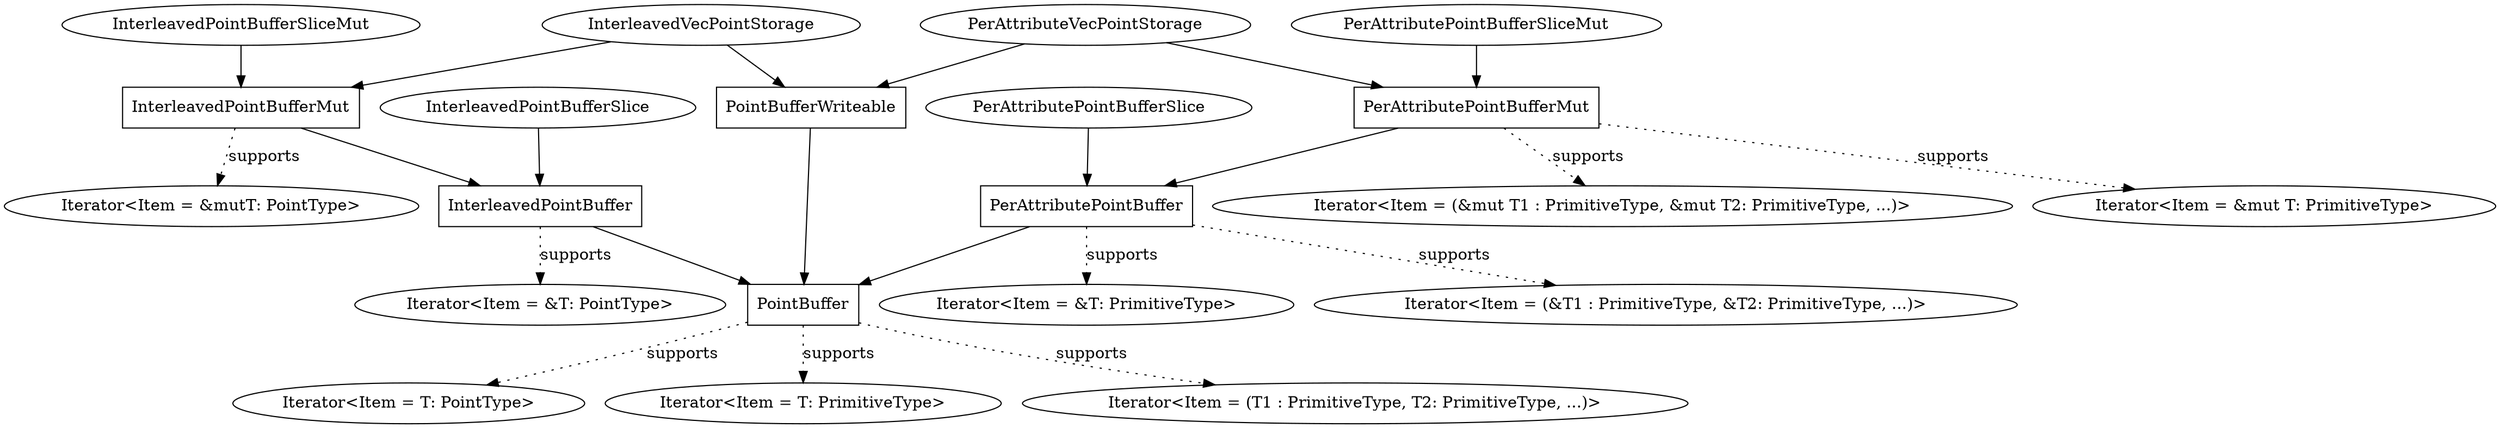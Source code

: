 digraph G {

    pointbuffer [shape=box, label="PointBuffer"];
    pointbuffermut [shape=box, label="PointBufferWriteable"];
    interleavedpointbuffer [shape=box, label="InterleavedPointBuffer"];
    interleavedpointbuffermut [shape=box, label="InterleavedPointBufferMut"];
    perattributepointbuffer [shape=box, label="PerAttributePointBuffer"];
    perattributepointbuffermut [shape=box, label="PerAttributePointBufferMut"];
    
    interleavedvecpointstorage [label="InterleavedVecPointStorage"];
    perattributevecpointstorage [label="PerAttributeVecPointStorage"];
    
    interleavedpointbufferslice [label="InterleavedPointBufferSlice"];
    interleavedpointbufferslicemut [label="InterleavedPointBufferSliceMut"];
    perattributepointbufferslice [label="PerAttributePointBufferSlice"];
    perattributepointbufferslicemut [label="PerAttributePointBufferSliceMut"];
    
    iterpoint [label="Iterator<Item = T: PointType>"];
    iterpointref [label="Iterator<Item = &T: PointType>"];
    iterpointmut [label="Iterator<Item = &mutT: PointType>"];
    iter1attrib [label="Iterator<Item = T: PrimitiveType>"];
    iter1attribref [label="Iterator<Item = &T: PrimitiveType>"];
    iter1attribmut [label="Iterator<Item = &mut T: PrimitiveType>"];
    itermultiattrib [label="Iterator<Item = (T1 : PrimitiveType, T2: PrimitiveType, ...)>"];
    itermultiattribref [label="Iterator<Item = (&T1 : PrimitiveType, &T2: PrimitiveType, ...)>"];
    itermultiattribmut [label="Iterator<Item = (&mut T1 : PrimitiveType, &mut T2: PrimitiveType, ...)>"];
    
    pointbuffermut -> pointbuffer;
    interleavedpointbuffer -> pointbuffer;
    interleavedpointbuffermut -> interleavedpointbuffer;
    
    perattributepointbuffer -> pointbuffer;
    perattributepointbuffermut -> perattributepointbuffer;
    
    interleavedvecpointstorage -> pointbuffermut;
    interleavedvecpointstorage -> interleavedpointbuffermut;
    
    perattributevecpointstorage -> pointbuffermut;
    perattributevecpointstorage -> perattributepointbuffermut;
    
    interleavedpointbufferslice -> interleavedpointbuffer;
    interleavedpointbufferslicemut -> interleavedpointbuffermut;
    
    perattributepointbufferslice -> perattributepointbuffer;
    perattributepointbufferslicemut -> perattributepointbuffermut;
    
    pointbuffer -> iterpoint [style=dotted,label="supports"];
    pointbuffer -> iter1attrib [style=dotted,label="supports"];
    pointbuffer -> itermultiattrib [style=dotted,label="supports"];
    
    interleavedpointbuffer -> iterpointref [style=dotted,label="supports"];
    interleavedpointbuffermut -> iterpointmut [style=dotted,label="supports"];
    
    perattributepointbuffer -> iter1attribref [style=dotted,label="supports"];
    perattributepointbuffer -> itermultiattribref [style=dotted,label="supports"];
    
    perattributepointbuffermut -> iter1attribmut [style=dotted,label="supports"];
    perattributepointbuffermut -> itermultiattribmut [style=dotted,label="supports"];
  
}